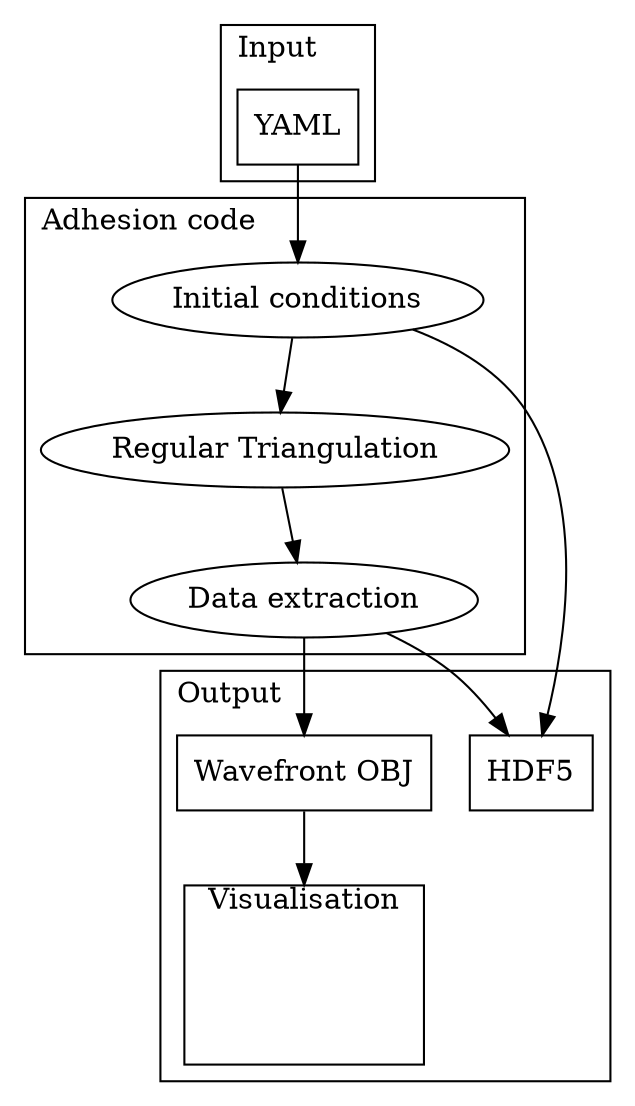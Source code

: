 digraph {
    subgraph cluster_0 {
        label = "Input"
        labeljust = l

        YAML   [ label = "YAML", shape = box ]
    }

    subgraph cluster_1 {
        label = "Adhesion code"
        labeljust = l

        IC [ label = "Initial conditions" ]
        RT [ label = "Regular Triangulation" ]
        DE [ label = "Data extraction" ]
        IC -> RT -> DE
    }

    subgraph cluster_2 {
        label = "Output"
        labeljust = "l"

        HDF5 [ label = "HDF5", shape = box ]
        OBJ [ label = "Wavefront OBJ", shape = box ]
        VIZ [ label = "Visualisation", labelloc = "t", labeljust = "l",
              shape = box, width = 1.6, height = 1.2,
              image = "tiny.png", imagescale = true, fixedsize = true ]

        OBJ -> VIZ
    }

    YAML -> IC -> HDF5
    DE -> { HDF5, OBJ }
}